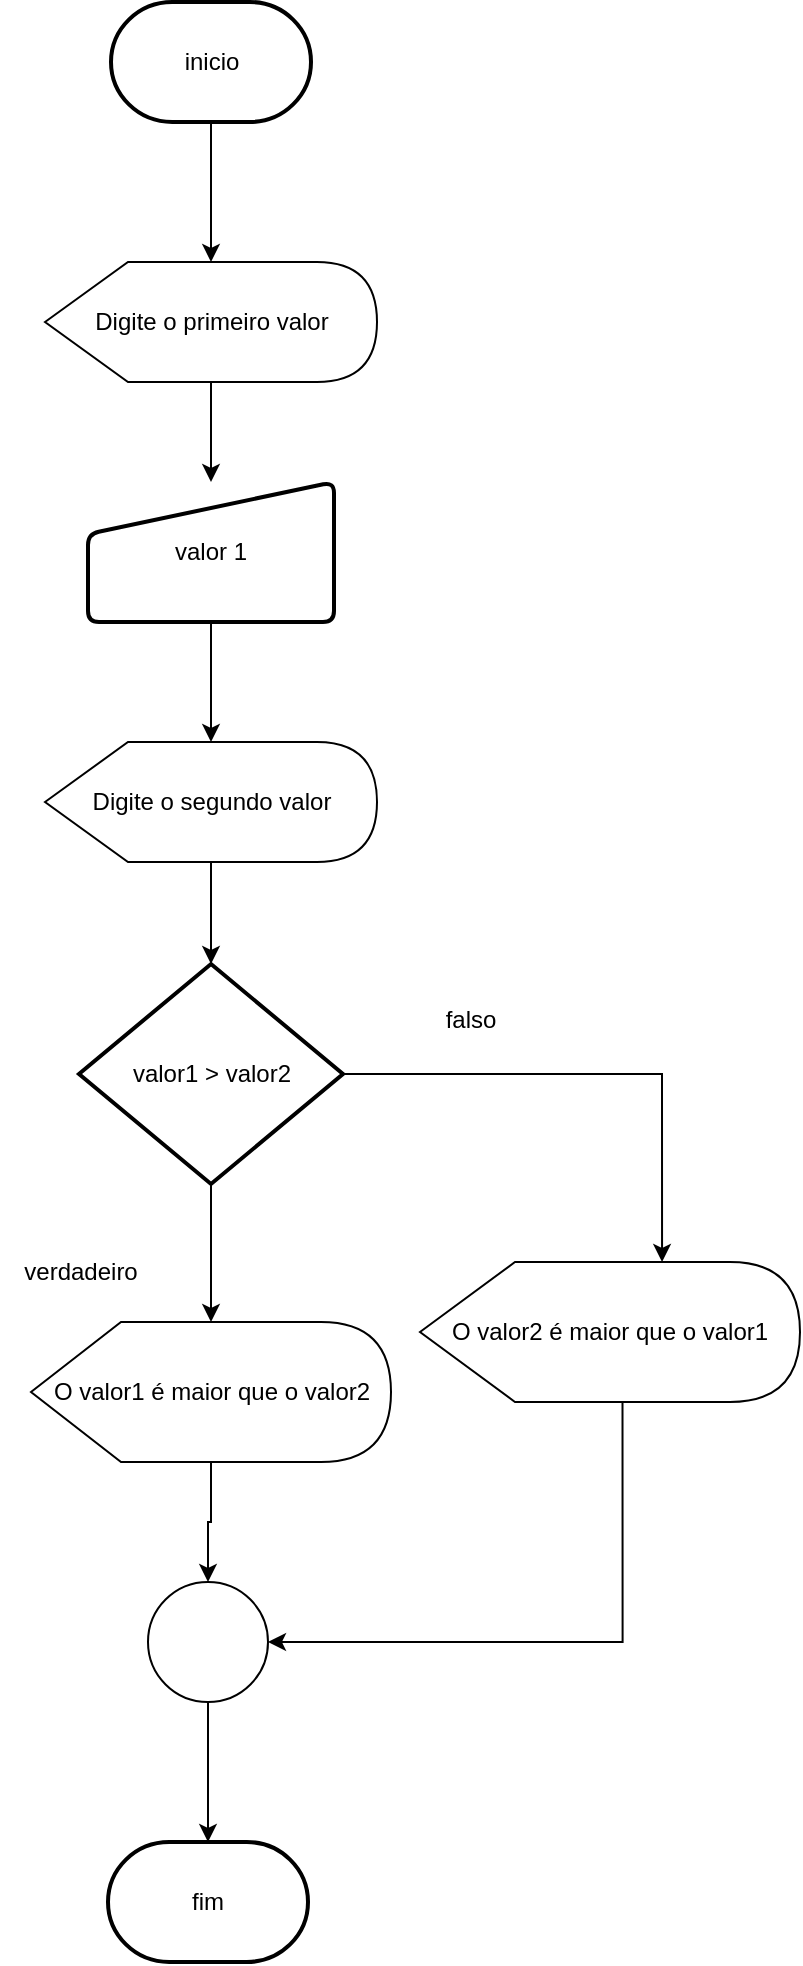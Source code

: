 <mxfile version="24.2.2" type="onedrive">
  <diagram name="Página-1" id="Z0CGFZAMpiUYPMBgOjVz">
    <mxGraphModel dx="717" dy="1734" grid="1" gridSize="10" guides="1" tooltips="1" connect="1" arrows="1" fold="1" page="1" pageScale="1" pageWidth="827" pageHeight="1169" math="0" shadow="0">
      <root>
        <mxCell id="0" />
        <mxCell id="1" parent="0" />
        <mxCell id="mdOxcdZTJXT16RFrBUA4-4" value="" style="edgeStyle=orthogonalEdgeStyle;rounded=0;orthogonalLoop=1;jettySize=auto;html=1;" edge="1" parent="1" source="mdOxcdZTJXT16RFrBUA4-1" target="mdOxcdZTJXT16RFrBUA4-3">
          <mxGeometry relative="1" as="geometry" />
        </mxCell>
        <mxCell id="mdOxcdZTJXT16RFrBUA4-1" value="inicio" style="strokeWidth=2;html=1;shape=mxgraph.flowchart.terminator;whiteSpace=wrap;" vertex="1" parent="1">
          <mxGeometry x="335.5" y="-1120" width="100" height="60" as="geometry" />
        </mxCell>
        <mxCell id="mdOxcdZTJXT16RFrBUA4-2" value="fim" style="strokeWidth=2;html=1;shape=mxgraph.flowchart.terminator;whiteSpace=wrap;" vertex="1" parent="1">
          <mxGeometry x="334" y="-200" width="100" height="60" as="geometry" />
        </mxCell>
        <mxCell id="mdOxcdZTJXT16RFrBUA4-8" value="" style="edgeStyle=orthogonalEdgeStyle;rounded=0;orthogonalLoop=1;jettySize=auto;html=1;" edge="1" parent="1" source="mdOxcdZTJXT16RFrBUA4-3" target="mdOxcdZTJXT16RFrBUA4-7">
          <mxGeometry relative="1" as="geometry" />
        </mxCell>
        <mxCell id="mdOxcdZTJXT16RFrBUA4-3" value="Digite o primeiro valor" style="shape=display;whiteSpace=wrap;html=1;" vertex="1" parent="1">
          <mxGeometry x="302.5" y="-990" width="166" height="60" as="geometry" />
        </mxCell>
        <mxCell id="mdOxcdZTJXT16RFrBUA4-10" value="" style="edgeStyle=orthogonalEdgeStyle;rounded=0;orthogonalLoop=1;jettySize=auto;html=1;" edge="1" parent="1" source="mdOxcdZTJXT16RFrBUA4-7" target="mdOxcdZTJXT16RFrBUA4-9">
          <mxGeometry relative="1" as="geometry" />
        </mxCell>
        <mxCell id="mdOxcdZTJXT16RFrBUA4-7" value="valor 1" style="html=1;strokeWidth=2;shape=manualInput;whiteSpace=wrap;rounded=1;size=26;arcSize=11;" vertex="1" parent="1">
          <mxGeometry x="324" y="-880" width="123" height="70" as="geometry" />
        </mxCell>
        <mxCell id="mdOxcdZTJXT16RFrBUA4-9" value="Digite o segundo valor" style="shape=display;whiteSpace=wrap;html=1;" vertex="1" parent="1">
          <mxGeometry x="302.5" y="-750" width="166" height="60" as="geometry" />
        </mxCell>
        <mxCell id="mdOxcdZTJXT16RFrBUA4-16" value="" style="edgeStyle=orthogonalEdgeStyle;rounded=0;orthogonalLoop=1;jettySize=auto;html=1;" edge="1" parent="1" source="mdOxcdZTJXT16RFrBUA4-11" target="mdOxcdZTJXT16RFrBUA4-13">
          <mxGeometry relative="1" as="geometry" />
        </mxCell>
        <mxCell id="mdOxcdZTJXT16RFrBUA4-11" value="valor1 &amp;gt; valor2" style="strokeWidth=2;html=1;shape=mxgraph.flowchart.decision;whiteSpace=wrap;" vertex="1" parent="1">
          <mxGeometry x="319.5" y="-639" width="132" height="110" as="geometry" />
        </mxCell>
        <mxCell id="mdOxcdZTJXT16RFrBUA4-12" style="edgeStyle=orthogonalEdgeStyle;rounded=0;orthogonalLoop=1;jettySize=auto;html=1;entryX=0.5;entryY=0;entryDx=0;entryDy=0;entryPerimeter=0;" edge="1" parent="1" source="mdOxcdZTJXT16RFrBUA4-9" target="mdOxcdZTJXT16RFrBUA4-11">
          <mxGeometry relative="1" as="geometry" />
        </mxCell>
        <mxCell id="mdOxcdZTJXT16RFrBUA4-21" style="edgeStyle=orthogonalEdgeStyle;rounded=0;orthogonalLoop=1;jettySize=auto;html=1;" edge="1" parent="1" source="mdOxcdZTJXT16RFrBUA4-13" target="mdOxcdZTJXT16RFrBUA4-20">
          <mxGeometry relative="1" as="geometry" />
        </mxCell>
        <mxCell id="mdOxcdZTJXT16RFrBUA4-13" value="O valor1 é maior que o valor2" style="shape=display;whiteSpace=wrap;html=1;" vertex="1" parent="1">
          <mxGeometry x="295.5" y="-460" width="180" height="70" as="geometry" />
        </mxCell>
        <mxCell id="mdOxcdZTJXT16RFrBUA4-14" value="O valor2 é maior que o valor1" style="shape=display;whiteSpace=wrap;html=1;" vertex="1" parent="1">
          <mxGeometry x="490" y="-490" width="190" height="70" as="geometry" />
        </mxCell>
        <mxCell id="mdOxcdZTJXT16RFrBUA4-15" style="edgeStyle=orthogonalEdgeStyle;rounded=0;orthogonalLoop=1;jettySize=auto;html=1;entryX=0.637;entryY=0;entryDx=0;entryDy=0;entryPerimeter=0;" edge="1" parent="1" source="mdOxcdZTJXT16RFrBUA4-11" target="mdOxcdZTJXT16RFrBUA4-14">
          <mxGeometry relative="1" as="geometry" />
        </mxCell>
        <mxCell id="mdOxcdZTJXT16RFrBUA4-18" value="verdadeiro" style="text;html=1;align=center;verticalAlign=middle;resizable=0;points=[];autosize=1;strokeColor=none;fillColor=none;" vertex="1" parent="1">
          <mxGeometry x="280" y="-500" width="80" height="30" as="geometry" />
        </mxCell>
        <mxCell id="mdOxcdZTJXT16RFrBUA4-19" value="falso&lt;div&gt;&lt;br&gt;&lt;/div&gt;" style="text;html=1;align=center;verticalAlign=middle;resizable=0;points=[];autosize=1;strokeColor=none;fillColor=none;" vertex="1" parent="1">
          <mxGeometry x="490" y="-624" width="50" height="40" as="geometry" />
        </mxCell>
        <mxCell id="mdOxcdZTJXT16RFrBUA4-28" value="" style="edgeStyle=orthogonalEdgeStyle;rounded=0;orthogonalLoop=1;jettySize=auto;html=1;" edge="1" parent="1" source="mdOxcdZTJXT16RFrBUA4-20" target="mdOxcdZTJXT16RFrBUA4-2">
          <mxGeometry relative="1" as="geometry" />
        </mxCell>
        <mxCell id="mdOxcdZTJXT16RFrBUA4-20" value="" style="verticalLabelPosition=bottom;verticalAlign=top;html=1;shape=mxgraph.flowchart.on-page_reference;" vertex="1" parent="1">
          <mxGeometry x="354" y="-330" width="60" height="60" as="geometry" />
        </mxCell>
        <mxCell id="mdOxcdZTJXT16RFrBUA4-27" style="edgeStyle=orthogonalEdgeStyle;rounded=0;orthogonalLoop=1;jettySize=auto;html=1;exitX=0;exitY=0;exitDx=101.25;exitDy=70;exitPerimeter=0;entryX=1;entryY=0.5;entryDx=0;entryDy=0;entryPerimeter=0;" edge="1" parent="1" source="mdOxcdZTJXT16RFrBUA4-14" target="mdOxcdZTJXT16RFrBUA4-20">
          <mxGeometry relative="1" as="geometry" />
        </mxCell>
      </root>
    </mxGraphModel>
  </diagram>
</mxfile>
